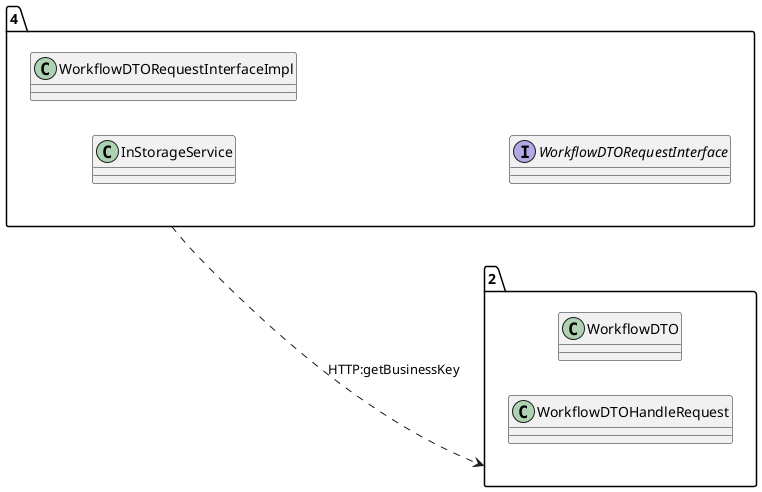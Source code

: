 @startuml 
allow_mixing
left to right direction
package "4"{
class InStorageService
class WorkflowDTORequestInterfaceImpl
interface WorkflowDTORequestInterface

}
package "2"{
class WorkflowDTO
class WorkflowDTOHandleRequest

}
"4" ..> "2":HTTP:getBusinessKey
@enduml
